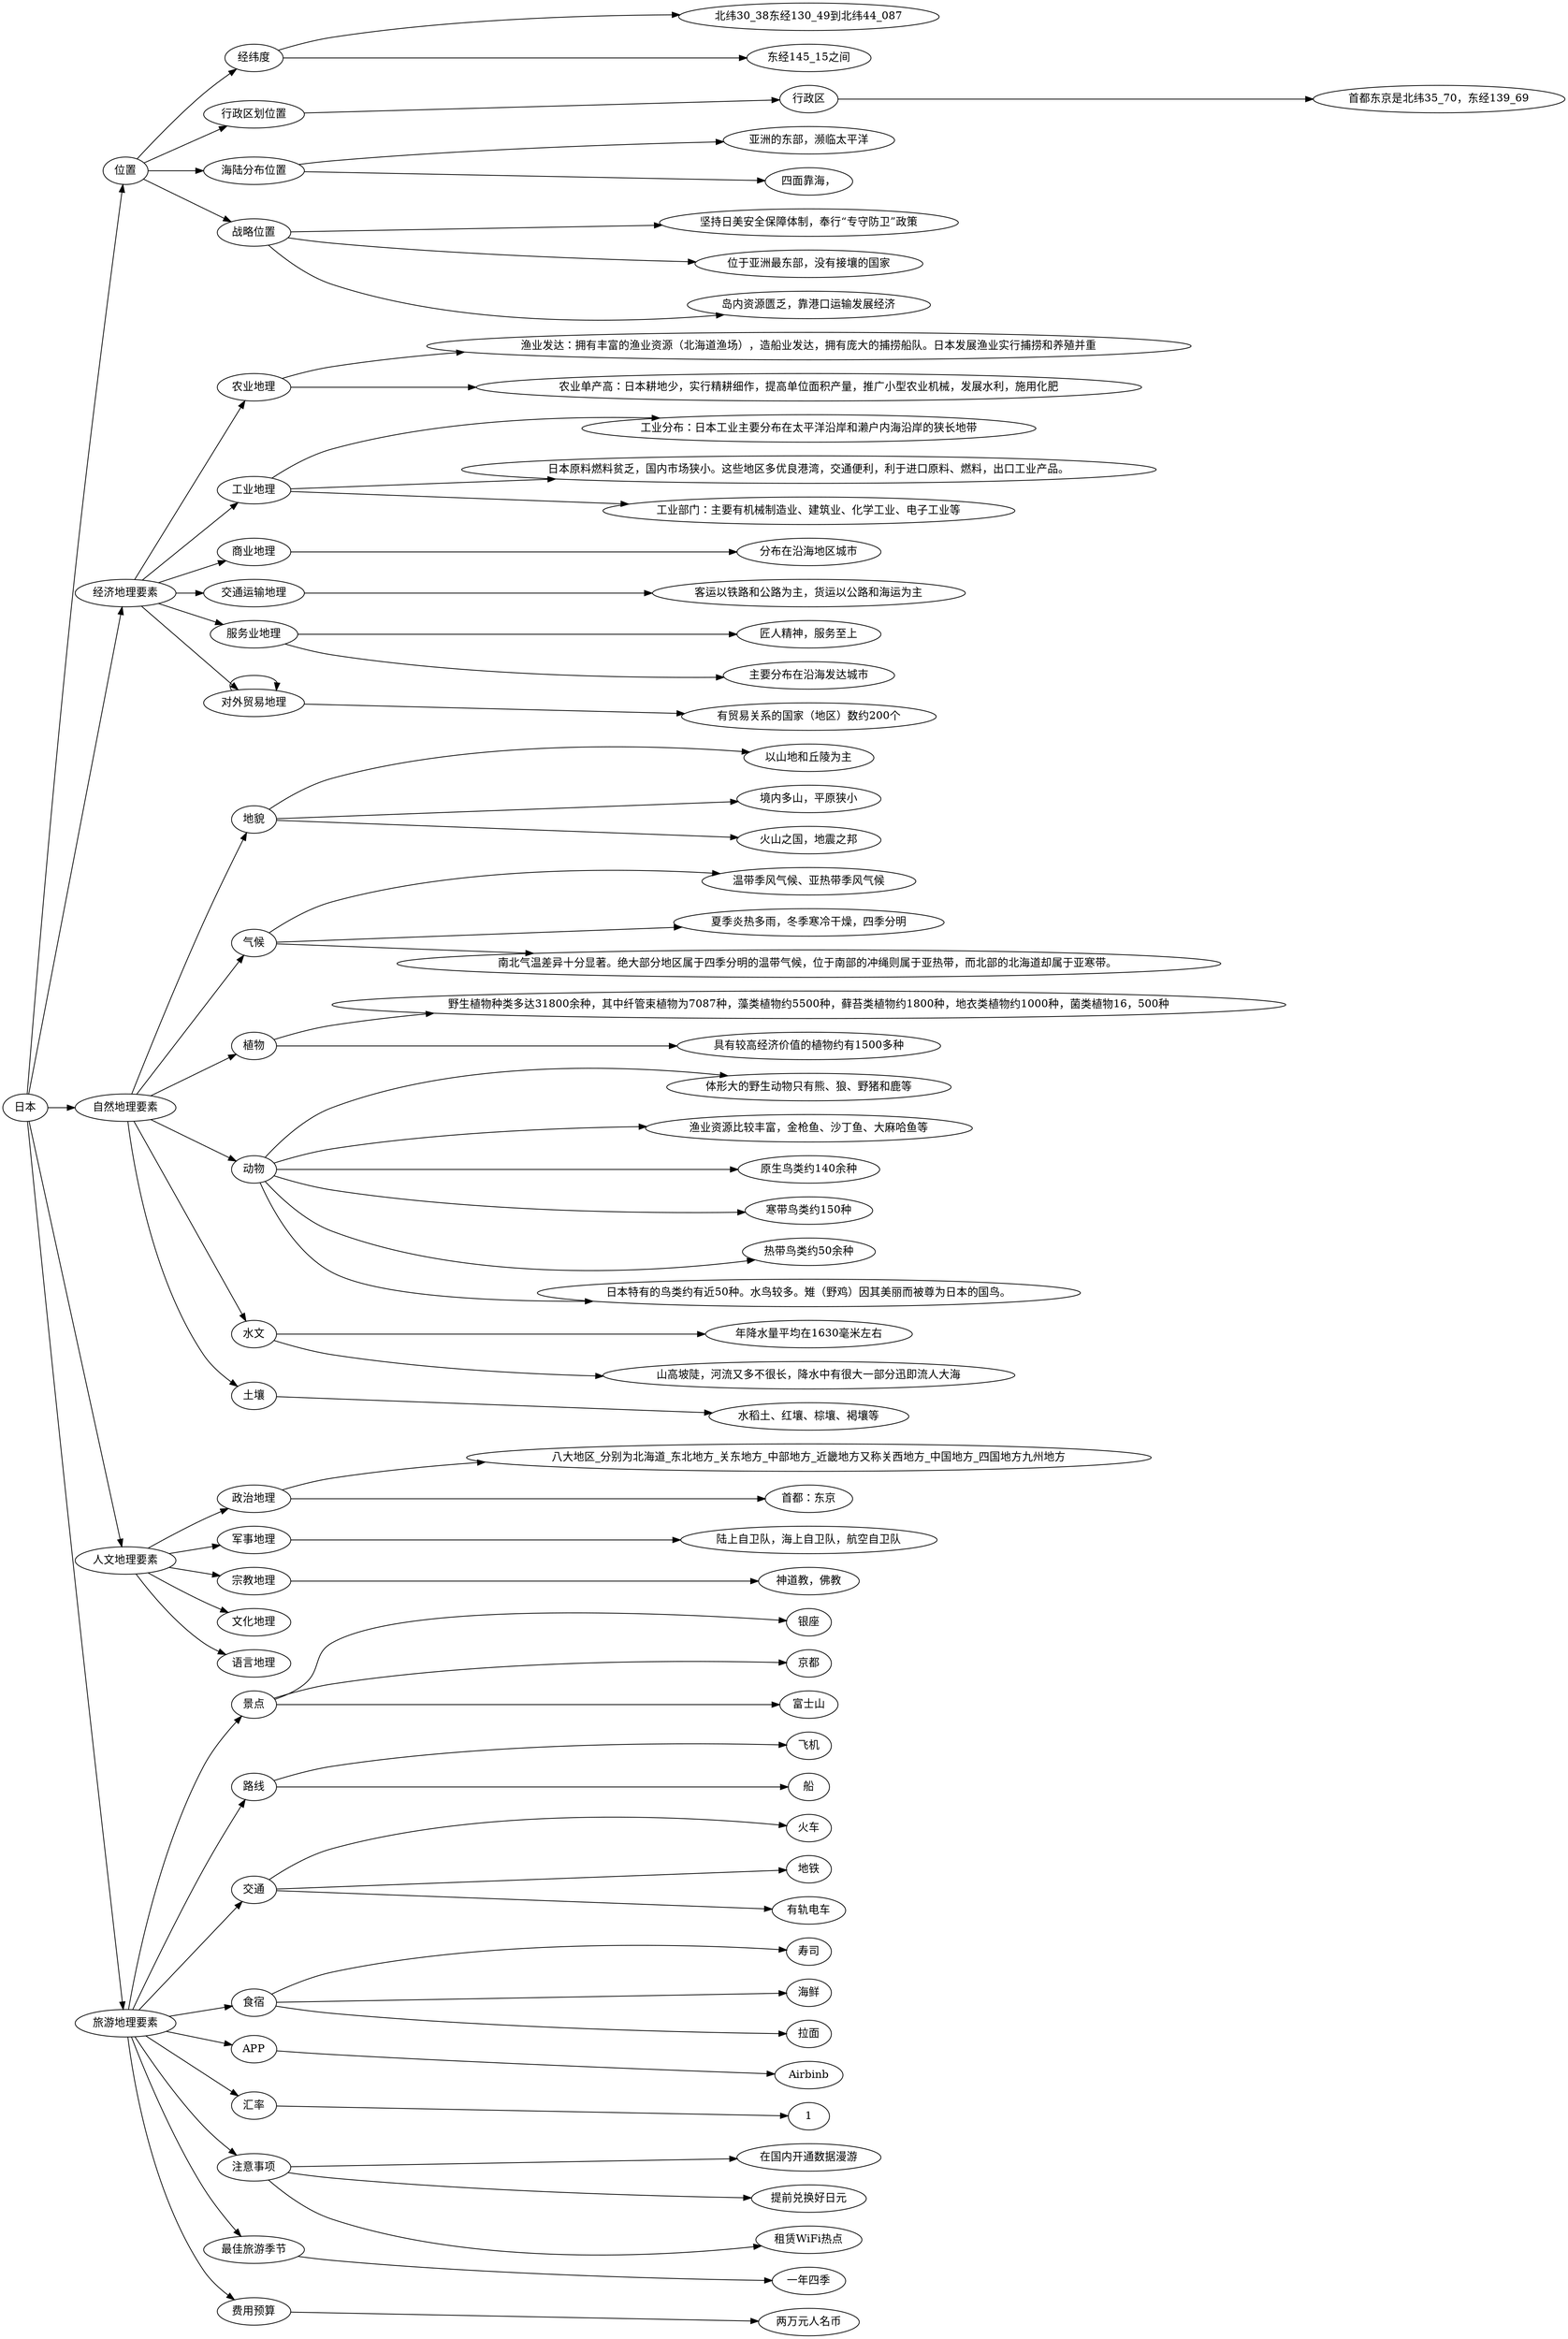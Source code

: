 digraph{
       rankdir=LR
  日本
日本->位置
位置->经纬度
经纬度->北纬30_38东经130_49到北纬44_087
经纬度->东经145_15之间
位置->行政区划位置
行政区划位置->行政区
行政区->首都东京是北纬35_70，东经139_69
位置->海陆分布位置
海陆分布位置->亚洲的东部，濒临太平洋
海陆分布位置->四面靠海，
位置->战略位置
战略位置->坚持日美安全保障体制，奉行“专守防卫”政策
战略位置->位于亚洲最东部，没有接壤的国家
战略位置->岛内资源匮乏，靠港口运输发展经济
日本->经济地理要素
经济地理要素->农业地理
农业地理->渔业发达：拥有丰富的渔业资源（北海道渔场），造船业发达，拥有庞大的捕捞船队。日本发展渔业实行捕捞和养殖并重
农业地理->农业单产高：日本耕地少，实行精耕细作，提高单位面积产量，推广小型农业机械，发展水利，施用化肥
经济地理要素->工业地理
工业地理->工业分布：日本工业主要分布在太平洋沿岸和濑户内海沿岸的狭长地带
工业地理->日本原料燃料贫乏，国内市场狭小。这些地区多优良港湾，交通便利，利于进口原料、燃料，出口工业产品。
工业地理->工业部门：主要有机械制造业、建筑业、化学工业、电子工业等
经济地理要素->商业地理
商业地理->分布在沿海地区城市
经济地理要素->交通运输地理
交通运输地理->客运以铁路和公路为主，货运以公路和海运为主
经济地理要素->服务业地理
服务业地理->匠人精神，服务至上
服务业地理->主要分布在沿海发达城市
经济地理要素->对外贸易地理
对外贸易地理->对外贸易地理
对外贸易地理->有贸易关系的国家（地区）数约200个
日本->自然地理要素
自然地理要素->地貌
地貌->以山地和丘陵为主
地貌->境内多山，平原狭小
地貌->火山之国，地震之邦
自然地理要素->气候
气候->温带季风气候、亚热带季风气候
气候->夏季炎热多雨，冬季寒冷干燥，四季分明
气候->南北气温差异十分显著。绝大部分地区属于四季分明的温带气候，位于南部的冲绳则属于亚热带，而北部的北海道却属于亚寒带。 
自然地理要素->植物
植物->野生植物种类多达31800余种，其中纤管束植物为7087种，藻类植物约5500种，藓苔类植物约1800种，地衣类植物约1000种，菌类植物16，500种
植物->具有较高经济价值的植物约有1500多种
自然地理要素->动物
动物->体形大的野生动物只有熊、狼、野猪和鹿等
动物->渔业资源比较丰富，金枪鱼、沙丁鱼、大麻哈鱼等
动物->原生鸟类约140余种,寒带鸟类约150种,热带鸟类约50余种,日本特有的鸟类约有近50种。水鸟较多。雉（野鸡）因其美丽而被尊为日本的国鸟。
自然地理要素->水文
水文->年降水量平均在1630毫米左右
水文->山高坡陡，河流又多不很长，降水中有很大一部分迅即流人大海
自然地理要素->土壤
土壤->水稻土、红壤、棕壤、褐壤等
日本->人文地理要素
人文地理要素->政治地理
政治地理->八大地区_分别为北海道_东北地方_关东地方_中部地方_近畿地方又称关西地方_中国地方_四国地方九州地方
政治地理->首都：东京
人文地理要素->军事地理
军事地理->陆上自卫队，海上自卫队，航空自卫队
人文地理要素->宗教地理
宗教地理->神道教，佛教
人文地理要素->文化地理
人文地理要素->语言地理
日本->旅游地理要素
旅游地理要素->景点
景点->银座
景点->京都
景点->富士山
旅游地理要素->路线
路线->飞机
路线->船
旅游地理要素->交通
交通->火车
交通->地铁
交通->有轨电车
旅游地理要素->食宿
食宿->寿司
食宿->海鲜
食宿->拉面
旅游地理要素->APP
APP->Airbinb
旅游地理要素->汇率
汇率->1人民币=十五日元
旅游地理要素->注意事项
注意事项->在国内开通数据漫游
注意事项->提前兑换好日元
注意事项->租赁WiFi热点
旅游地理要素->最佳旅游季节
最佳旅游季节->一年四季
旅游地理要素->费用预算
费用预算->两万元人名币

}